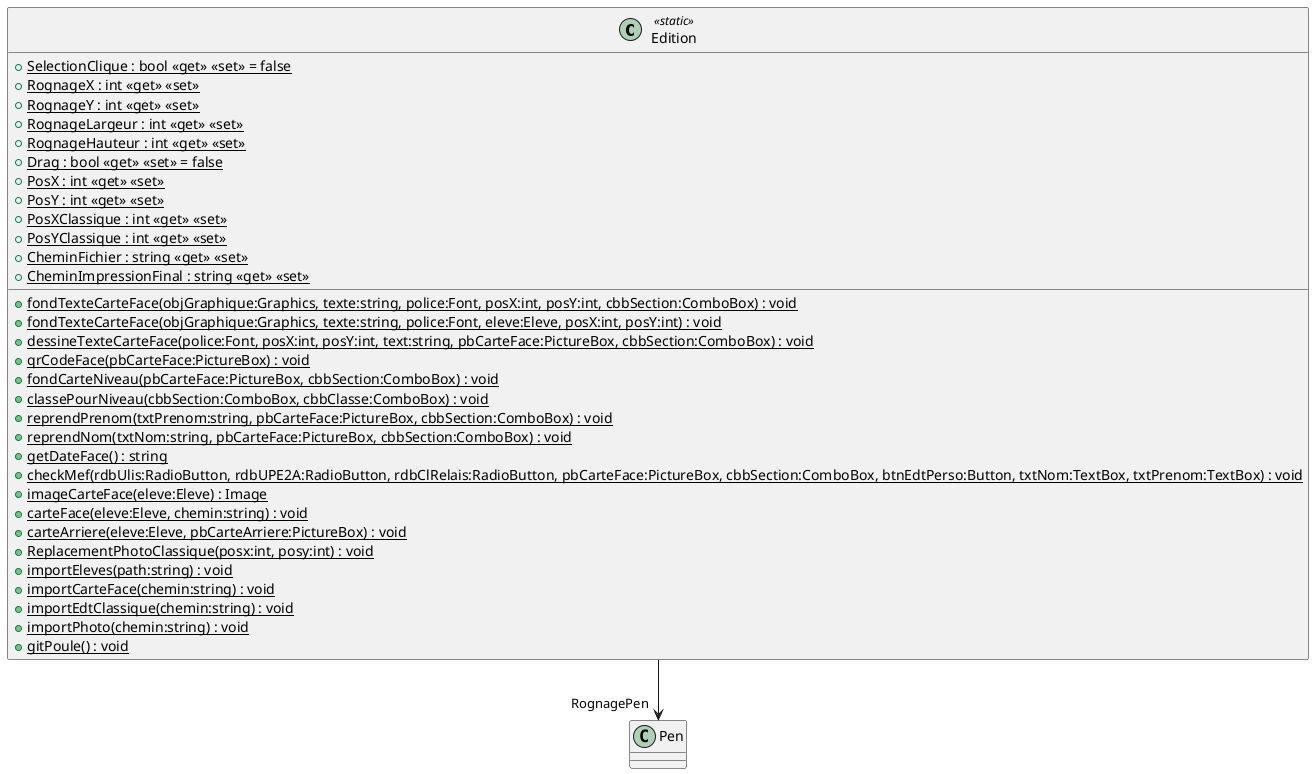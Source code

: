 @startuml
class Edition <<static>> {
    + {static} SelectionClique : bool <<get>> <<set>> = false
    + {static} RognageX : int <<get>> <<set>>
    + {static} RognageY : int <<get>> <<set>>
    + {static} RognageLargeur : int <<get>> <<set>>
    + {static} RognageHauteur : int <<get>> <<set>>
    + {static} Drag : bool <<get>> <<set>> = false
    + {static} PosX : int <<get>> <<set>>
    + {static} PosY : int <<get>> <<set>>
    + {static} PosXClassique : int <<get>> <<set>>
    + {static} PosYClassique : int <<get>> <<set>>
    + {static} CheminFichier : string <<get>> <<set>>
    + {static} CheminImpressionFinal : string <<get>> <<set>>
    + {static} fondTexteCarteFace(objGraphique:Graphics, texte:string, police:Font, posX:int, posY:int, cbbSection:ComboBox) : void
    + {static} fondTexteCarteFace(objGraphique:Graphics, texte:string, police:Font, eleve:Eleve, posX:int, posY:int) : void
    + {static} dessineTexteCarteFace(police:Font, posX:int, posY:int, text:string, pbCarteFace:PictureBox, cbbSection:ComboBox) : void
    + {static} qrCodeFace(pbCarteFace:PictureBox) : void
    + {static} fondCarteNiveau(pbCarteFace:PictureBox, cbbSection:ComboBox) : void
    + {static} classePourNiveau(cbbSection:ComboBox, cbbClasse:ComboBox) : void
    + {static} reprendPrenom(txtPrenom:string, pbCarteFace:PictureBox, cbbSection:ComboBox) : void
    + {static} reprendNom(txtNom:string, pbCarteFace:PictureBox, cbbSection:ComboBox) : void
    + {static} getDateFace() : string
    + {static} checkMef(rdbUlis:RadioButton, rdbUPE2A:RadioButton, rdbClRelais:RadioButton, pbCarteFace:PictureBox, cbbSection:ComboBox, btnEdtPerso:Button, txtNom:TextBox, txtPrenom:TextBox) : void
    + {static} imageCarteFace(eleve:Eleve) : Image
    + {static} carteFace(eleve:Eleve, chemin:string) : void
    + {static} carteArriere(eleve:Eleve, pbCarteArriere:PictureBox) : void
    + {static} ReplacementPhotoClassique(posx:int, posy:int) : void
    + {static} importEleves(path:string) : void
    + {static} importCarteFace(chemin:string) : void
    + {static} importEdtClassique(chemin:string) : void
    + {static} importPhoto(chemin:string) : void
    + {static} gitPoule() : void
}
Edition --> "RognagePen" Pen
@enduml
